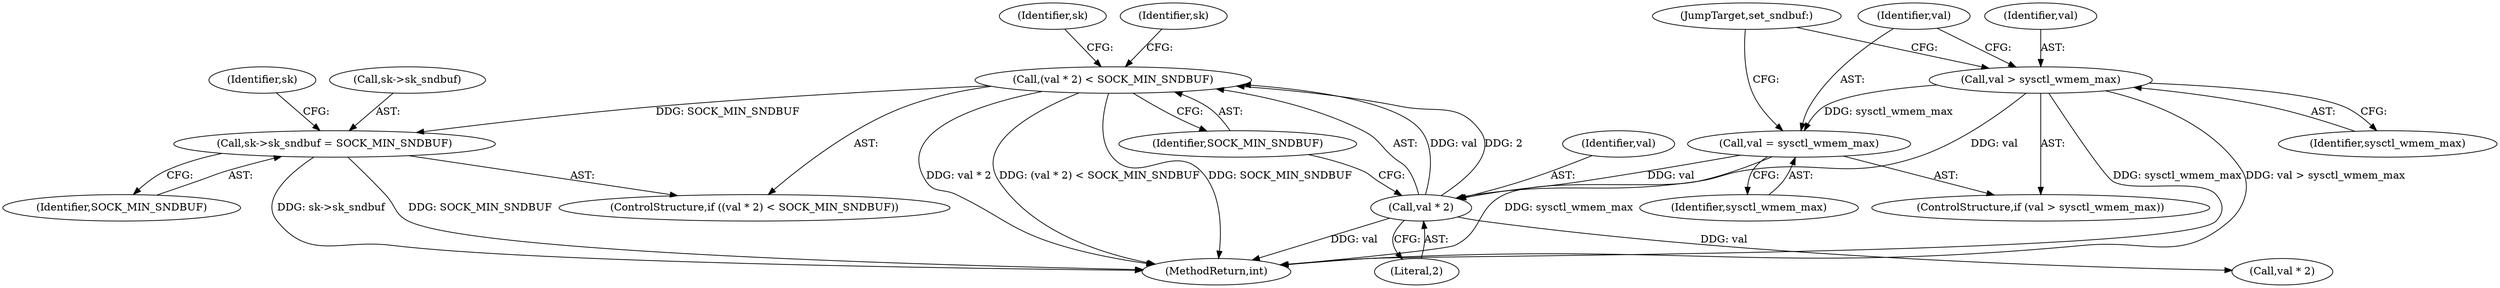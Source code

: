 digraph "1_linux_82981930125abfd39d7c8378a9cfdf5e1be2002b_0@del" {
"1000227" [label="(Call,(val * 2) < SOCK_MIN_SNDBUF)"];
"1000228" [label="(Call,val * 2)"];
"1000217" [label="(Call,val = sysctl_wmem_max)"];
"1000214" [label="(Call,val > sysctl_wmem_max)"];
"1000232" [label="(Call,sk->sk_sndbuf = SOCK_MIN_SNDBUF)"];
"1000242" [label="(Call,val * 2)"];
"1000229" [label="(Identifier,val)"];
"1000215" [label="(Identifier,val)"];
"1000213" [label="(ControlStructure,if (val > sysctl_wmem_max))"];
"1000219" [label="(Identifier,sysctl_wmem_max)"];
"1000218" [label="(Identifier,val)"];
"1000227" [label="(Call,(val * 2) < SOCK_MIN_SNDBUF)"];
"1000230" [label="(Literal,2)"];
"1000231" [label="(Identifier,SOCK_MIN_SNDBUF)"];
"1000214" [label="(Call,val > sysctl_wmem_max)"];
"1000226" [label="(ControlStructure,if ((val * 2) < SOCK_MIN_SNDBUF))"];
"1000240" [label="(Identifier,sk)"];
"1000232" [label="(Call,sk->sk_sndbuf = SOCK_MIN_SNDBUF)"];
"1000246" [label="(Identifier,sk)"];
"1000217" [label="(Call,val = sysctl_wmem_max)"];
"1000236" [label="(Identifier,SOCK_MIN_SNDBUF)"];
"1000228" [label="(Call,val * 2)"];
"1000682" [label="(MethodReturn,int)"];
"1000216" [label="(Identifier,sysctl_wmem_max)"];
"1000233" [label="(Call,sk->sk_sndbuf)"];
"1000220" [label="(JumpTarget,set_sndbuf:)"];
"1000234" [label="(Identifier,sk)"];
"1000227" -> "1000226"  [label="AST: "];
"1000227" -> "1000231"  [label="CFG: "];
"1000228" -> "1000227"  [label="AST: "];
"1000231" -> "1000227"  [label="AST: "];
"1000234" -> "1000227"  [label="CFG: "];
"1000240" -> "1000227"  [label="CFG: "];
"1000227" -> "1000682"  [label="DDG: (val * 2) < SOCK_MIN_SNDBUF"];
"1000227" -> "1000682"  [label="DDG: val * 2"];
"1000227" -> "1000682"  [label="DDG: SOCK_MIN_SNDBUF"];
"1000228" -> "1000227"  [label="DDG: val"];
"1000228" -> "1000227"  [label="DDG: 2"];
"1000227" -> "1000232"  [label="DDG: SOCK_MIN_SNDBUF"];
"1000228" -> "1000230"  [label="CFG: "];
"1000229" -> "1000228"  [label="AST: "];
"1000230" -> "1000228"  [label="AST: "];
"1000231" -> "1000228"  [label="CFG: "];
"1000228" -> "1000682"  [label="DDG: val"];
"1000217" -> "1000228"  [label="DDG: val"];
"1000214" -> "1000228"  [label="DDG: val"];
"1000228" -> "1000242"  [label="DDG: val"];
"1000217" -> "1000213"  [label="AST: "];
"1000217" -> "1000219"  [label="CFG: "];
"1000218" -> "1000217"  [label="AST: "];
"1000219" -> "1000217"  [label="AST: "];
"1000220" -> "1000217"  [label="CFG: "];
"1000217" -> "1000682"  [label="DDG: sysctl_wmem_max"];
"1000214" -> "1000217"  [label="DDG: sysctl_wmem_max"];
"1000214" -> "1000213"  [label="AST: "];
"1000214" -> "1000216"  [label="CFG: "];
"1000215" -> "1000214"  [label="AST: "];
"1000216" -> "1000214"  [label="AST: "];
"1000218" -> "1000214"  [label="CFG: "];
"1000220" -> "1000214"  [label="CFG: "];
"1000214" -> "1000682"  [label="DDG: sysctl_wmem_max"];
"1000214" -> "1000682"  [label="DDG: val > sysctl_wmem_max"];
"1000232" -> "1000226"  [label="AST: "];
"1000232" -> "1000236"  [label="CFG: "];
"1000233" -> "1000232"  [label="AST: "];
"1000236" -> "1000232"  [label="AST: "];
"1000246" -> "1000232"  [label="CFG: "];
"1000232" -> "1000682"  [label="DDG: sk->sk_sndbuf"];
"1000232" -> "1000682"  [label="DDG: SOCK_MIN_SNDBUF"];
}
